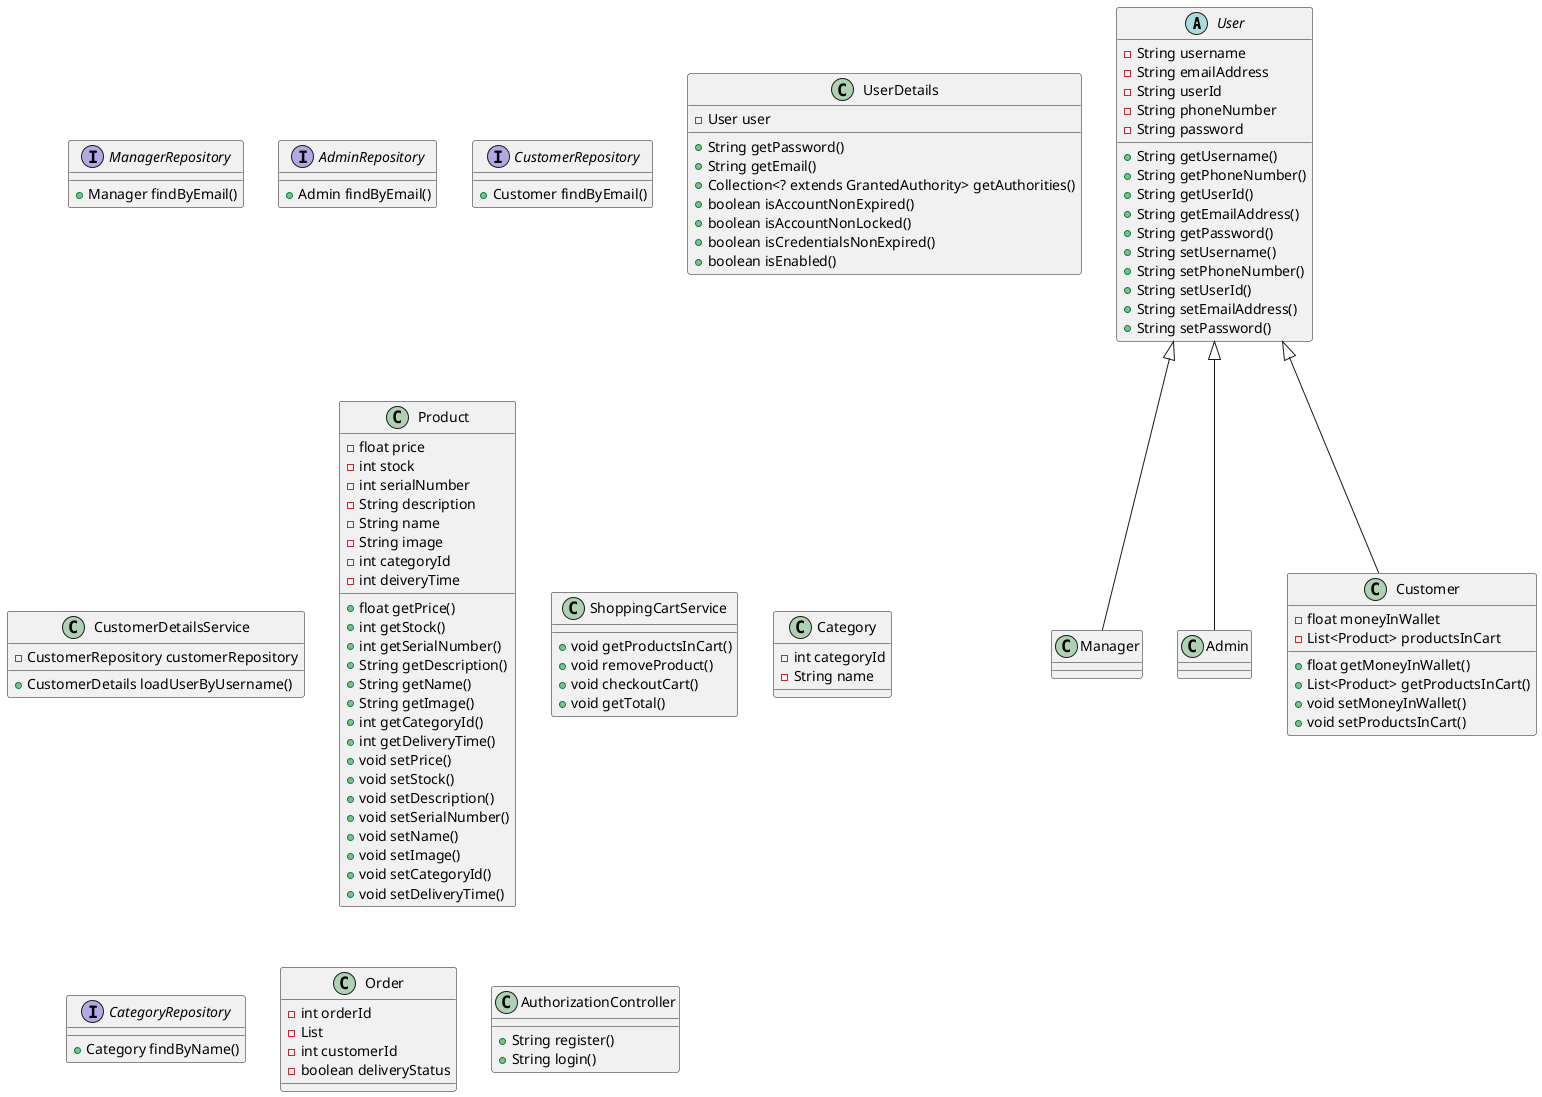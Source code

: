 @startuml Backend

' !theme mars from https://raw.githubusercontent.com/plantuml/plantuml/master/themes

' TODO:All the controllers

' This is not gonna be a table
abstract class User {
  -String username
  -String emailAddress
  -String userId
  -String phoneNumber
  -String password

  +String getUsername()
  +String getPhoneNumber()
  +String getUserId()
  +String getEmailAddress()
  +String getPassword()
  +String setUsername()
  +String setPhoneNumber()
  +String setUserId()
  +String setEmailAddress()
  +String setPassword()
}

' Need to check this
' For now this is a table too
' TODO:What do with the methods?
class Manager Extends User{
  ' +void addItems()
  ' +void removeItems()
  ' +void generateReports()
}

interface ManagerRepository{
  +Manager findByEmail()
}

' TODO:Same as manager what do?
class Admin Extends User{
  ' +void addManager()
  ' +void deleteManager()
}

interface AdminRepository {
  +Admin findByEmail()
}

' Need to check this
class Customer Extends User{
  -float moneyInWallet
  -List<Product> productsInCart

  +float getMoneyInWallet()
  +List<Product> getProductsInCart()
  +void setMoneyInWallet()
  +void setProductsInCart()
}

' This extends JPA repository
interface CustomerRepository{
	+Customer findByEmail()
}

' This extends "UserDetails" from spring security
' TODO:Login shite
class UserDetails {
  -User user
	+String getPassword()
	+String getEmail()
	+Collection<? extends GrantedAuthority> getAuthorities()
	+boolean isAccountNonExpired()
	+boolean isAccountNonLocked()
	+boolean isCredentialsNonExpired()
	+boolean isEnabled()
}

class CustomerDetailsService{
	-CustomerRepository customerRepository
	+CustomerDetails loadUserByUsername()
}

class Product{
  -float price
  -int stock
  -int serialNumber
  -String description
  -String name
  -String image
  -int categoryId
  -int deiveryTime

  +float getPrice()
  +int getStock()
  +int getSerialNumber()
  +String getDescription()
  +String getName()
  +String getImage()
  +int getCategoryId()
  +int getDeliveryTime()
  +void setPrice()
  +void setStock()
  +void setDescription()
  +void setSerialNumber()
  +void setName()
  +void setImage()
  +void setCategoryId()
  +void setDeliveryTime()
}

' class Order{
'   -Product[] products
'   -String dateOfPlaced
'   -String dateOfArrival
'   +String getDateOfPlaced()
'   +String getDateOfArrival()
'   +void getProducts()
'   +void setProducts()
'   +void setDateOfPlaced()
'   +void setDateOfArrival()
' }

' Customer o-- Product
' Product o-- Order

' Shopping cart
' TODO:Make a cart class and add products here
class ShoppingCartService{

  ' +void addProduct()
  +void getProductsInCart()
  +void removeProduct()
  +void checkoutCart()
  +void getTotal()
}

' Category
' This is is gonna be a table too
class Category{
  -int categoryId
  -String name
}

interface CategoryRepository{
  +Category findByName()
}

' TODO:Order class
' Order
class Order{
  -int orderId
  ' List of maps with product and quantity
  -List
  -int customerId
  -boolean deliveryStatus
  ' Make a method to calculate the max for delivery time
}

' TODO:Auth class
class AuthorizationController{
  +String register()
  +String login()
}
@enduml
